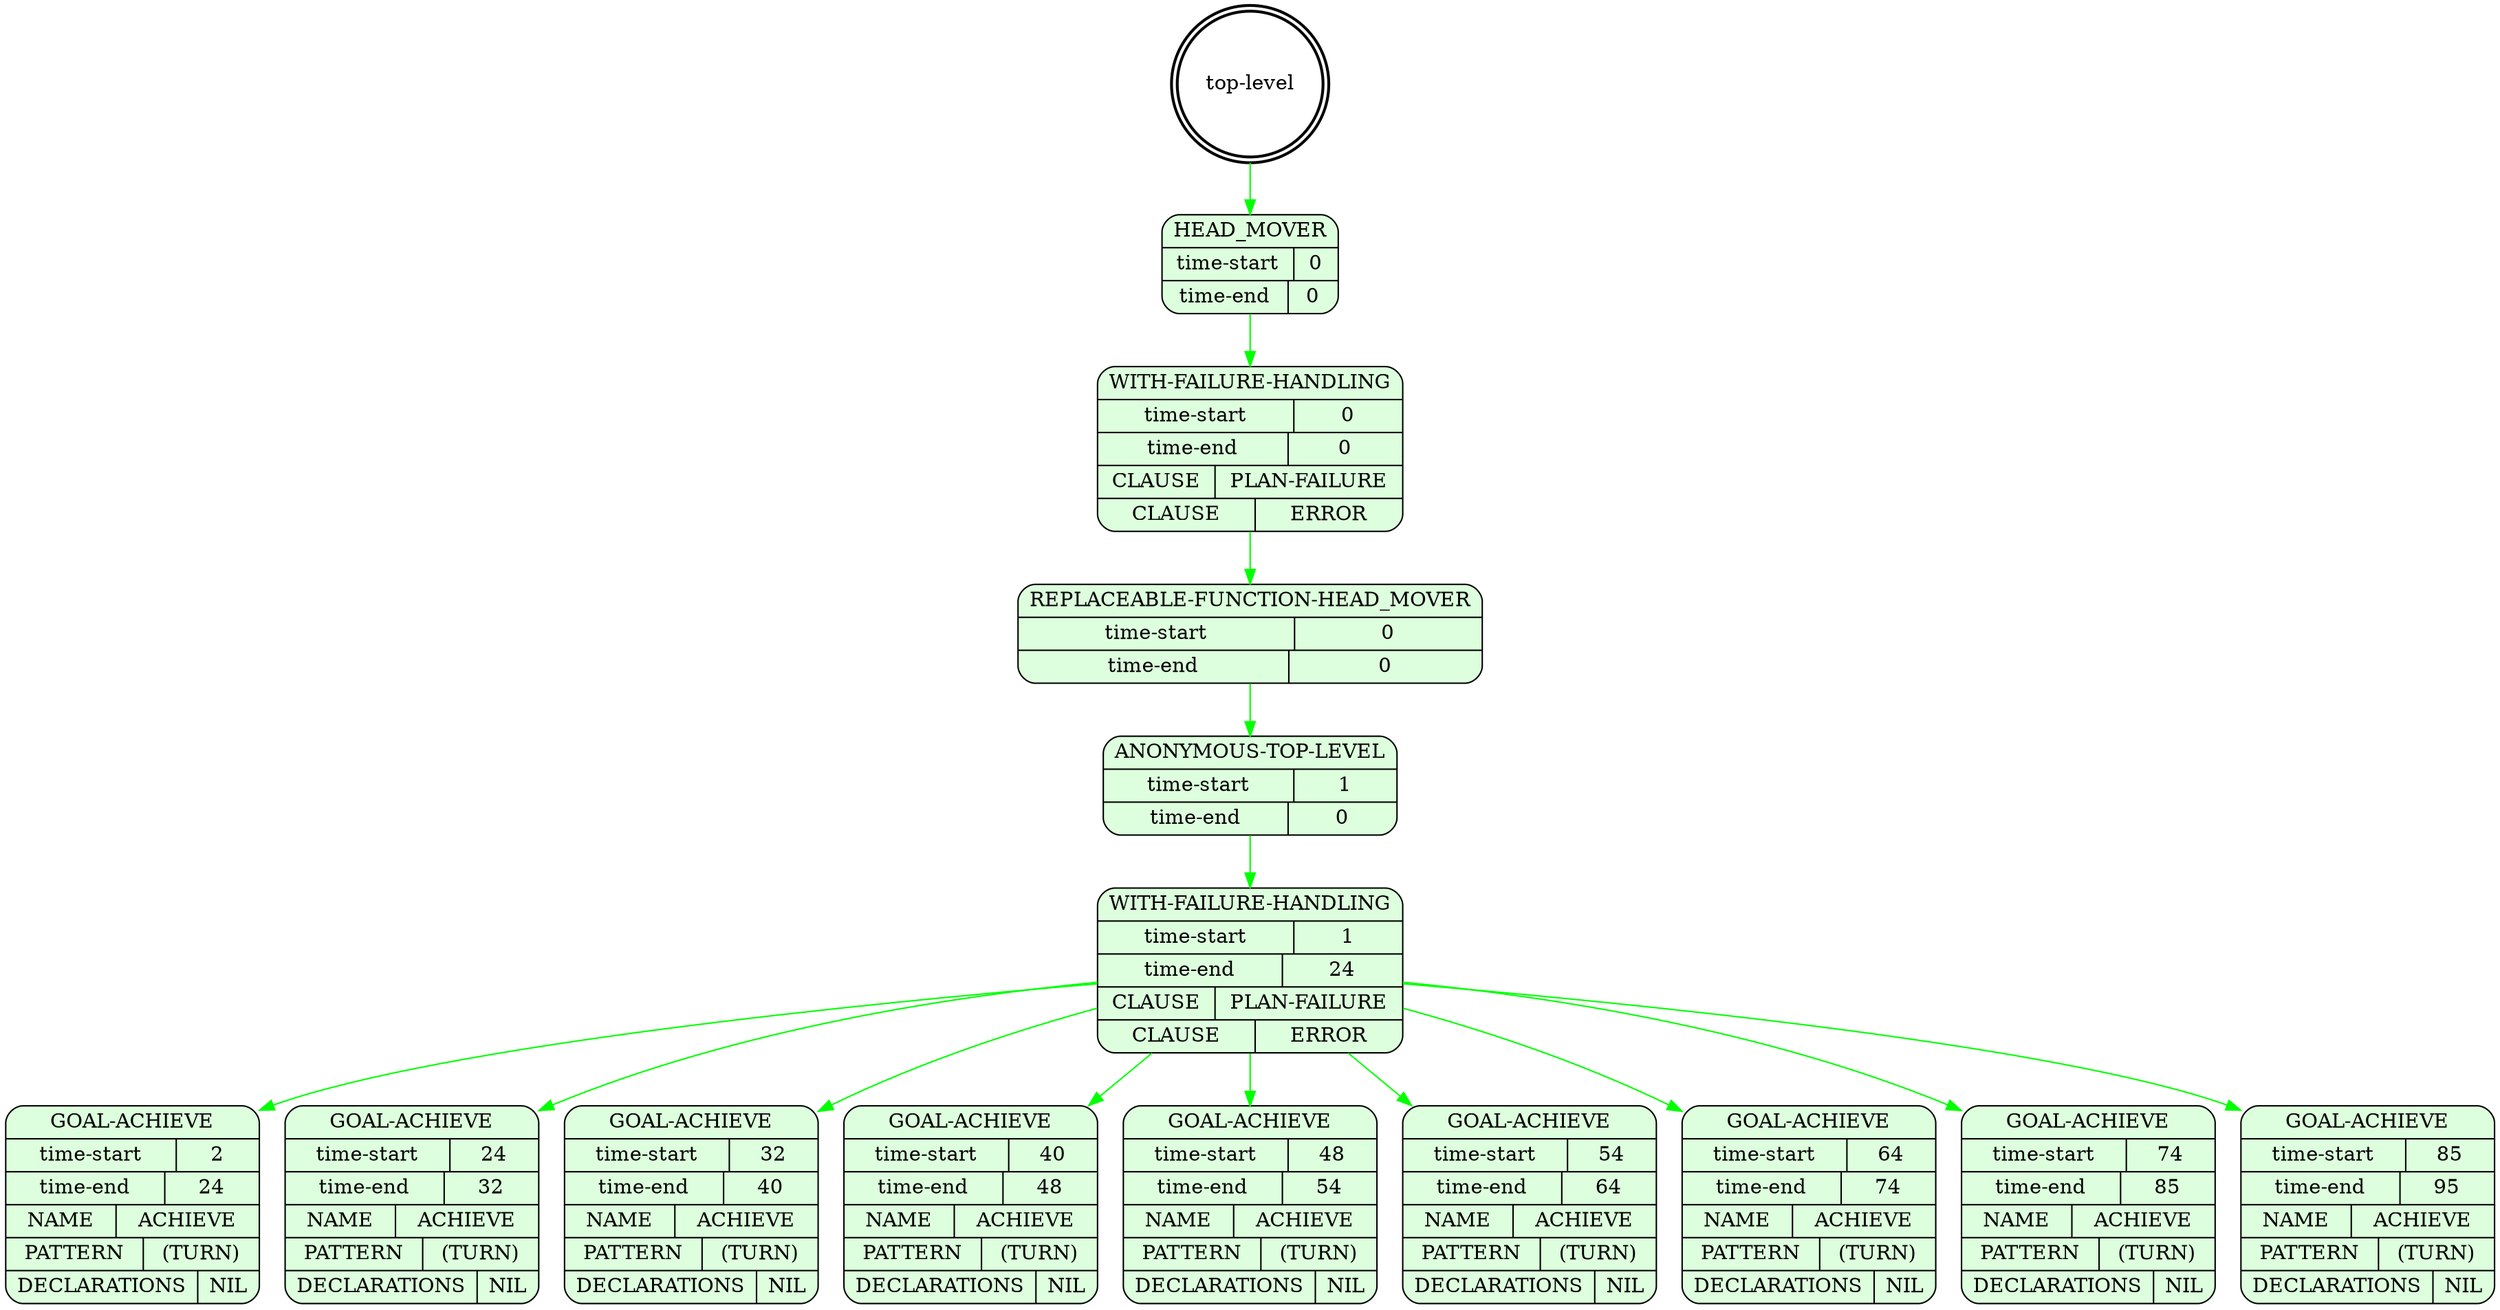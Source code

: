 digraph plangraph_6yVsnFtDGMU87Wnk {
  node_w5kuXU3SJEQoMZnv [shape=doublecircle, style=bold, label="top-level"];

  node_iabjd671f765sOAD [shape=Mrecord, style=filled, fillcolor="#ddffdd", label="{HEAD_MOVER|{time-start | 0}|{time-end | 0}}"];
  edge [color="green", label=""];
  node_w5kuXU3SJEQoMZnv -> node_iabjd671f765sOAD;

  node_IEu6iDrKy5XsHfiy [shape=Mrecord, style=filled, fillcolor="#ddffdd", label="{WITH-FAILURE-HANDLING|{time-start | 0}|{time-end | 0}|{CLAUSE | PLAN-FAILURE}|{CLAUSE | ERROR}}"];
  edge [color="green", label=""];
  node_iabjd671f765sOAD -> node_IEu6iDrKy5XsHfiy;

  node_JdUczOQv1W7FcjRo [shape=Mrecord, style=filled, fillcolor="#ddffdd", label="{REPLACEABLE-FUNCTION-HEAD_MOVER|{time-start | 0}|{time-end | 0}}"];
  edge [color="green", label=""];
  node_IEu6iDrKy5XsHfiy -> node_JdUczOQv1W7FcjRo;

  node_KJXs24MAK4ANvMxA [shape=Mrecord, style=filled, fillcolor="#ddffdd", label="{ANONYMOUS-TOP-LEVEL|{time-start | 1}|{time-end | 0}}"];
  edge [color="green", label=""];
  node_JdUczOQv1W7FcjRo -> node_KJXs24MAK4ANvMxA;

  node_EbbtGYd5M0D0xXz6 [shape=Mrecord, style=filled, fillcolor="#ddffdd", label="{WITH-FAILURE-HANDLING|{time-start | 1}|{time-end | 24}|{CLAUSE | PLAN-FAILURE}|{CLAUSE | ERROR}}"];
  edge [color="green", label=""];
  node_KJXs24MAK4ANvMxA -> node_EbbtGYd5M0D0xXz6;

  node_bjP6ihoBqqQqMjRP [shape=Mrecord, style=filled, fillcolor="#ddffdd", label="{GOAL-ACHIEVE|{time-start | 2}|{time-end | 24}|{NAME | ACHIEVE}|{PATTERN | (TURN)}|{DECLARATIONS | NIL}}"];
  edge [color="green", label=""];
  node_EbbtGYd5M0D0xXz6 -> node_bjP6ihoBqqQqMjRP;

  node_2kqtF3scZNDMfzV2 [shape=Mrecord, style=filled, fillcolor="#ddffdd", label="{GOAL-ACHIEVE|{time-start | 24}|{time-end | 32}|{NAME | ACHIEVE}|{PATTERN | (TURN)}|{DECLARATIONS | NIL}}"];
  edge [color="green", label=""];
  node_EbbtGYd5M0D0xXz6 -> node_2kqtF3scZNDMfzV2;

  node_2jwHJOd8BdCLXdnz [shape=Mrecord, style=filled, fillcolor="#ddffdd", label="{GOAL-ACHIEVE|{time-start | 32}|{time-end | 40}|{NAME | ACHIEVE}|{PATTERN | (TURN)}|{DECLARATIONS | NIL}}"];
  edge [color="green", label=""];
  node_EbbtGYd5M0D0xXz6 -> node_2jwHJOd8BdCLXdnz;

  node_wMRrYKtCufq6CIk0 [shape=Mrecord, style=filled, fillcolor="#ddffdd", label="{GOAL-ACHIEVE|{time-start | 40}|{time-end | 48}|{NAME | ACHIEVE}|{PATTERN | (TURN)}|{DECLARATIONS | NIL}}"];
  edge [color="green", label=""];
  node_EbbtGYd5M0D0xXz6 -> node_wMRrYKtCufq6CIk0;

  node_XzOjj4VHHWwZHNLR [shape=Mrecord, style=filled, fillcolor="#ddffdd", label="{GOAL-ACHIEVE|{time-start | 48}|{time-end | 54}|{NAME | ACHIEVE}|{PATTERN | (TURN)}|{DECLARATIONS | NIL}}"];
  edge [color="green", label=""];
  node_EbbtGYd5M0D0xXz6 -> node_XzOjj4VHHWwZHNLR;

  node_AmOE0me0RwFHr32Q [shape=Mrecord, style=filled, fillcolor="#ddffdd", label="{GOAL-ACHIEVE|{time-start | 54}|{time-end | 64}|{NAME | ACHIEVE}|{PATTERN | (TURN)}|{DECLARATIONS | NIL}}"];
  edge [color="green", label=""];
  node_EbbtGYd5M0D0xXz6 -> node_AmOE0me0RwFHr32Q;

  node_CyrtiTGaz6LgMYqS [shape=Mrecord, style=filled, fillcolor="#ddffdd", label="{GOAL-ACHIEVE|{time-start | 64}|{time-end | 74}|{NAME | ACHIEVE}|{PATTERN | (TURN)}|{DECLARATIONS | NIL}}"];
  edge [color="green", label=""];
  node_EbbtGYd5M0D0xXz6 -> node_CyrtiTGaz6LgMYqS;

  node_NSMNBhslvdRx6xNZ [shape=Mrecord, style=filled, fillcolor="#ddffdd", label="{GOAL-ACHIEVE|{time-start | 74}|{time-end | 85}|{NAME | ACHIEVE}|{PATTERN | (TURN)}|{DECLARATIONS | NIL}}"];
  edge [color="green", label=""];
  node_EbbtGYd5M0D0xXz6 -> node_NSMNBhslvdRx6xNZ;

  node_mxNl6h8v9OelqPmV [shape=Mrecord, style=filled, fillcolor="#ddffdd", label="{GOAL-ACHIEVE|{time-start | 85}|{time-end | 95}|{NAME | ACHIEVE}|{PATTERN | (TURN)}|{DECLARATIONS | NIL}}"];
  edge [color="green", label=""];
  node_EbbtGYd5M0D0xXz6 -> node_mxNl6h8v9OelqPmV;
}
